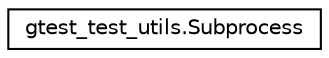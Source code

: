 digraph "Иерархия классов. Графический вид."
{
 // LATEX_PDF_SIZE
  edge [fontname="Helvetica",fontsize="10",labelfontname="Helvetica",labelfontsize="10"];
  node [fontname="Helvetica",fontsize="10",shape=record];
  rankdir="LR";
  Node0 [label="gtest_test_utils.Subprocess",height=0.2,width=0.4,color="black", fillcolor="white", style="filled",URL="$classgtest__test__utils_1_1Subprocess.html",tooltip=" "];
}
